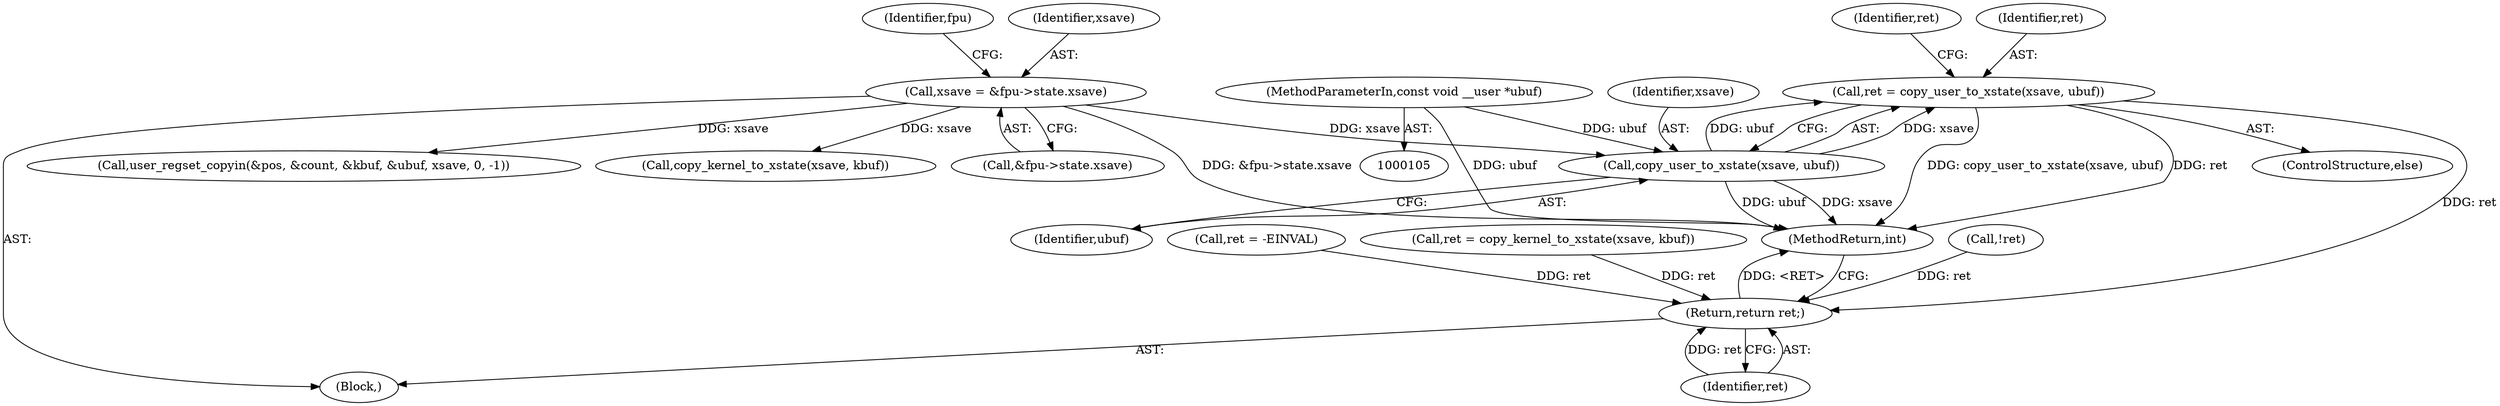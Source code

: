 digraph "0_linux_814fb7bb7db5433757d76f4c4502c96fc53b0b5e@API" {
"1000164" [label="(Call,ret = copy_user_to_xstate(xsave, ubuf))"];
"1000166" [label="(Call,copy_user_to_xstate(xsave, ubuf))"];
"1000142" [label="(Call,xsave = &fpu->state.xsave)"];
"1000111" [label="(MethodParameterIn,const void __user *ubuf)"];
"1000229" [label="(Return,return ret;)"];
"1000195" [label="(Call,ret = -EINVAL)"];
"1000142" [label="(Call,xsave = &fpu->state.xsave)"];
"1000200" [label="(Identifier,ret)"];
"1000168" [label="(Identifier,ubuf)"];
"1000163" [label="(ControlStructure,else)"];
"1000173" [label="(Call,user_regset_copyin(&pos, &count, &kbuf, &ubuf, xsave, 0, -1))"];
"1000151" [label="(Identifier,fpu)"];
"1000164" [label="(Call,ret = copy_user_to_xstate(xsave, ubuf))"];
"1000111" [label="(MethodParameterIn,const void __user *ubuf)"];
"1000160" [label="(Call,copy_kernel_to_xstate(xsave, kbuf))"];
"1000165" [label="(Identifier,ret)"];
"1000112" [label="(Block,)"];
"1000229" [label="(Return,return ret;)"];
"1000230" [label="(Identifier,ret)"];
"1000158" [label="(Call,ret = copy_kernel_to_xstate(xsave, kbuf))"];
"1000231" [label="(MethodReturn,int)"];
"1000167" [label="(Identifier,xsave)"];
"1000188" [label="(Call,!ret)"];
"1000166" [label="(Call,copy_user_to_xstate(xsave, ubuf))"];
"1000143" [label="(Identifier,xsave)"];
"1000144" [label="(Call,&fpu->state.xsave)"];
"1000164" -> "1000163"  [label="AST: "];
"1000164" -> "1000166"  [label="CFG: "];
"1000165" -> "1000164"  [label="AST: "];
"1000166" -> "1000164"  [label="AST: "];
"1000200" -> "1000164"  [label="CFG: "];
"1000164" -> "1000231"  [label="DDG: copy_user_to_xstate(xsave, ubuf)"];
"1000164" -> "1000231"  [label="DDG: ret"];
"1000166" -> "1000164"  [label="DDG: xsave"];
"1000166" -> "1000164"  [label="DDG: ubuf"];
"1000164" -> "1000229"  [label="DDG: ret"];
"1000166" -> "1000168"  [label="CFG: "];
"1000167" -> "1000166"  [label="AST: "];
"1000168" -> "1000166"  [label="AST: "];
"1000166" -> "1000231"  [label="DDG: ubuf"];
"1000166" -> "1000231"  [label="DDG: xsave"];
"1000142" -> "1000166"  [label="DDG: xsave"];
"1000111" -> "1000166"  [label="DDG: ubuf"];
"1000142" -> "1000112"  [label="AST: "];
"1000142" -> "1000144"  [label="CFG: "];
"1000143" -> "1000142"  [label="AST: "];
"1000144" -> "1000142"  [label="AST: "];
"1000151" -> "1000142"  [label="CFG: "];
"1000142" -> "1000231"  [label="DDG: &fpu->state.xsave"];
"1000142" -> "1000160"  [label="DDG: xsave"];
"1000142" -> "1000173"  [label="DDG: xsave"];
"1000111" -> "1000105"  [label="AST: "];
"1000111" -> "1000231"  [label="DDG: ubuf"];
"1000229" -> "1000112"  [label="AST: "];
"1000229" -> "1000230"  [label="CFG: "];
"1000230" -> "1000229"  [label="AST: "];
"1000231" -> "1000229"  [label="CFG: "];
"1000229" -> "1000231"  [label="DDG: <RET>"];
"1000230" -> "1000229"  [label="DDG: ret"];
"1000158" -> "1000229"  [label="DDG: ret"];
"1000188" -> "1000229"  [label="DDG: ret"];
"1000195" -> "1000229"  [label="DDG: ret"];
}
